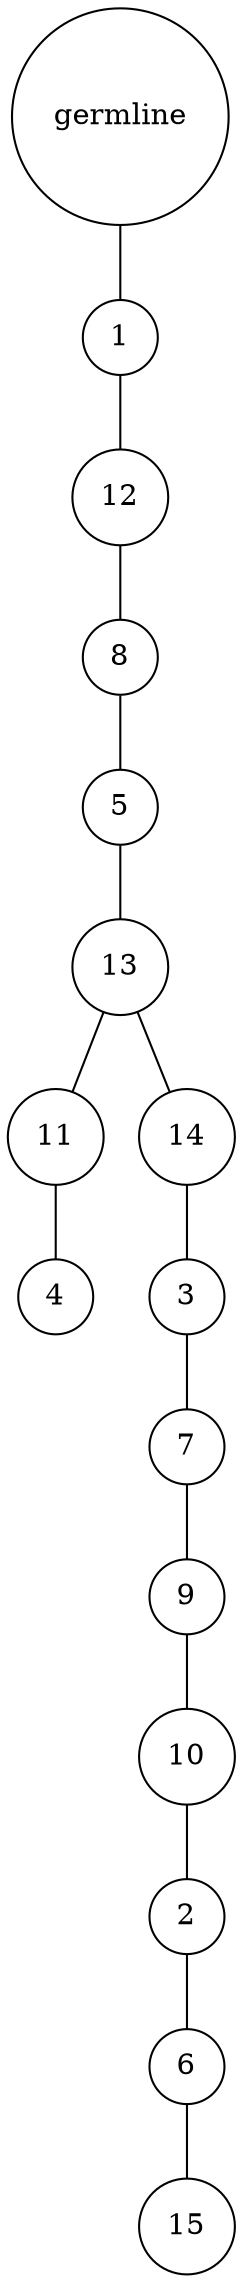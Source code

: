 graph {
	rankdir=UD;
	splines=line;
	node [shape=circle]
	"0x7ff02175ce50" [label="germline"];
	"0x7ff02175ce80" [label="1"];
	"0x7ff02175ce50" -- "0x7ff02175ce80" ;
	"0x7ff02175ceb0" [label="12"];
	"0x7ff02175ce80" -- "0x7ff02175ceb0" ;
	"0x7ff02175cee0" [label="8"];
	"0x7ff02175ceb0" -- "0x7ff02175cee0" ;
	"0x7ff02175cf10" [label="5"];
	"0x7ff02175cee0" -- "0x7ff02175cf10" ;
	"0x7ff02175cf40" [label="13"];
	"0x7ff02175cf10" -- "0x7ff02175cf40" ;
	"0x7ff02175cf70" [label="11"];
	"0x7ff02175cf40" -- "0x7ff02175cf70" ;
	"0x7ff02175cfa0" [label="4"];
	"0x7ff02175cf70" -- "0x7ff02175cfa0" ;
	"0x7ff02175cfd0" [label="14"];
	"0x7ff02175cf40" -- "0x7ff02175cfd0" ;
	"0x7ff04c361040" [label="3"];
	"0x7ff02175cfd0" -- "0x7ff04c361040" ;
	"0x7ff04c361070" [label="7"];
	"0x7ff04c361040" -- "0x7ff04c361070" ;
	"0x7ff04c3610a0" [label="9"];
	"0x7ff04c361070" -- "0x7ff04c3610a0" ;
	"0x7ff04c3610d0" [label="10"];
	"0x7ff04c3610a0" -- "0x7ff04c3610d0" ;
	"0x7ff04c361100" [label="2"];
	"0x7ff04c3610d0" -- "0x7ff04c361100" ;
	"0x7ff04c361130" [label="6"];
	"0x7ff04c361100" -- "0x7ff04c361130" ;
	"0x7ff04c361160" [label="15"];
	"0x7ff04c361130" -- "0x7ff04c361160" ;
}
